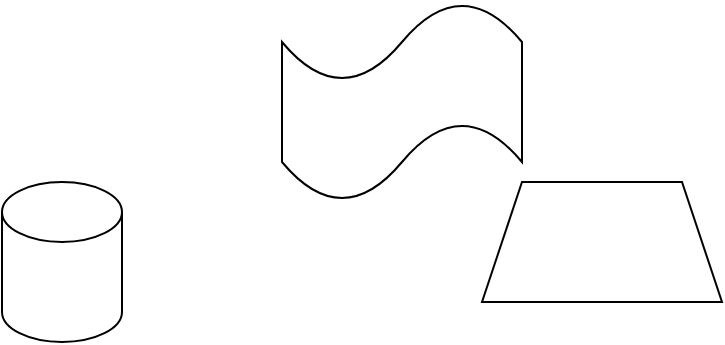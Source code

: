 <mxfile version="20.8.10" type="github">
  <diagram name="Page-1" id="ovewu6gf4Fjby9xnCZ_6">
    <mxGraphModel dx="1434" dy="796" grid="1" gridSize="10" guides="1" tooltips="1" connect="1" arrows="1" fold="1" page="1" pageScale="1" pageWidth="827" pageHeight="1169" math="0" shadow="0">
      <root>
        <mxCell id="0" />
        <mxCell id="1" parent="0" />
        <mxCell id="C3co_2RF_ZHrEhkJoZOi-1" value="" style="shape=cylinder3;whiteSpace=wrap;html=1;boundedLbl=1;backgroundOutline=1;size=15;" vertex="1" parent="1">
          <mxGeometry x="250" y="230" width="60" height="80" as="geometry" />
        </mxCell>
        <mxCell id="C3co_2RF_ZHrEhkJoZOi-2" value="" style="shape=trapezoid;perimeter=trapezoidPerimeter;whiteSpace=wrap;html=1;fixedSize=1;" vertex="1" parent="1">
          <mxGeometry x="490" y="230" width="120" height="60" as="geometry" />
        </mxCell>
        <mxCell id="C3co_2RF_ZHrEhkJoZOi-3" value="" style="shape=tape;whiteSpace=wrap;html=1;" vertex="1" parent="1">
          <mxGeometry x="390" y="140" width="120" height="100" as="geometry" />
        </mxCell>
      </root>
    </mxGraphModel>
  </diagram>
</mxfile>
